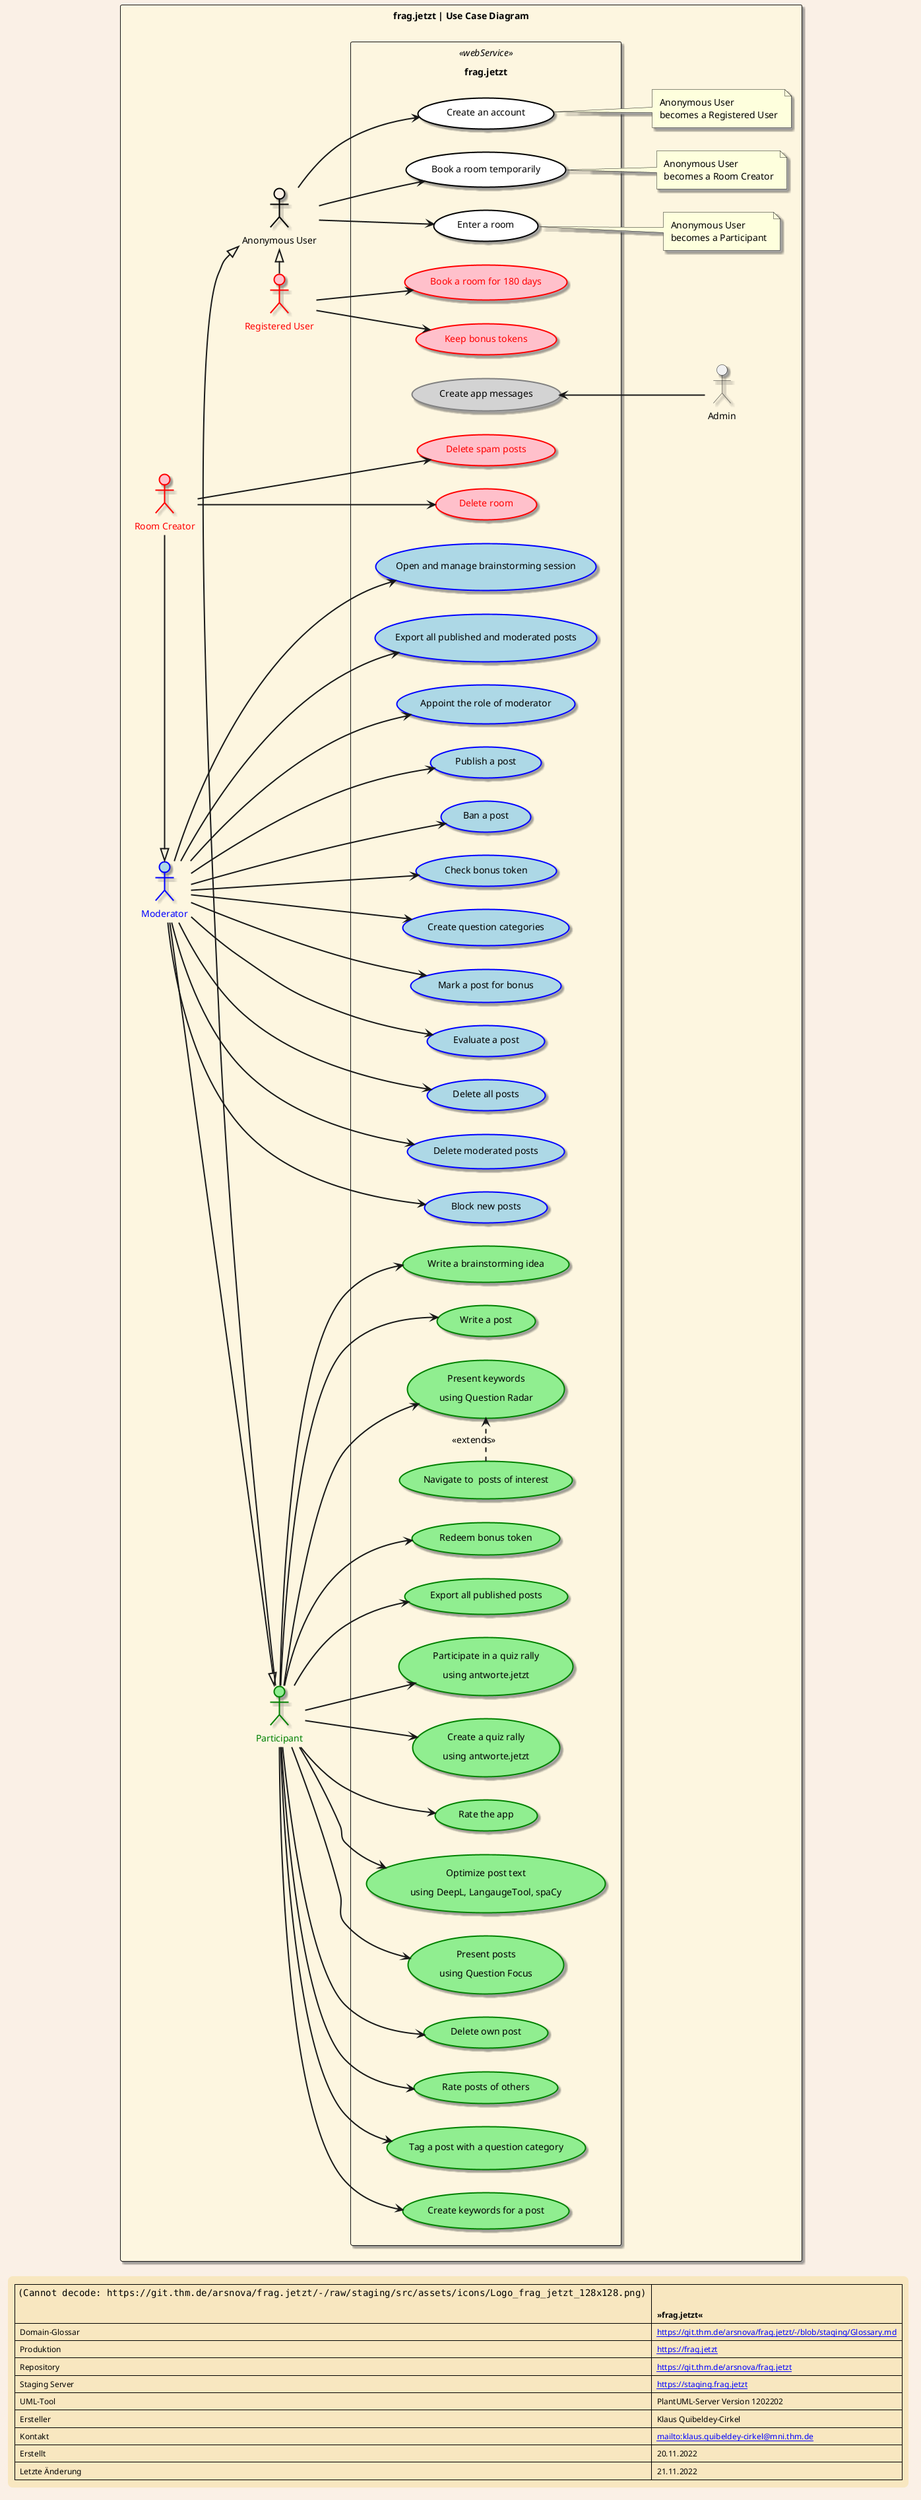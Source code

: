 @startuml
scale 1.0

skinparam backgroundColor Linen
skinparam LegendBackgroundColor Strategy
skinparam LegendBorderThickness 0
skinparam LegendFontSize 12
skinparam Padding 5
skinparam defaultFontSize 14
skinparam ArrowThickness 2
skinparam shadowing true

skinparam rectangle {
    BackgroundColor #fdf6e0
}

skinparam usecase {
    BackgroundColor LightGreen
    BorderColor Green
    BackgroundColor<<USP>> Pink
    BorderColor<<USP>> HotPink
    BorderThickness 2
    ArrowThickness 2
}

rectangle "frag.jetzt | Use Case Diagram" {

left to right direction

actor "Anonymous User" as AU #linen;line:black;line.bold;text:black
actor "Participant" as P #lightgreen;line:green;line.bold;text:green
actor "Moderator" as M #lightblue;line:blue;line.bold;text:blue
actor "Room Creator" as RC #pink;line:red;line.bold;text:red
actor "Registered User" as RU #pink;line:red;line.bold;text:red
actor "Admin" as A

P -|> AU
RU -|> AU
M --|> P
RC -left-|> M

rectangle "frag.jetzt" <<webService>> {

together {
usecase "Enter a room" as UC1 #white;line:black;line.bold;text:black
usecase "Book a room temporarily" as UC2 #white;line:black;line.bold;text:black
usecase "Create an account" as UC3 #white;line:black;line.bold;text:black
}

together {
usecase "Write a post" as UC4
usecase "Write a brainstorming idea" as UC5
usecase "Create keywords for a post" as UC6
usecase "Tag a post with a question category" as UC7
usecase "Rate posts of others" as UC8
usecase "Delete own post" as UC9
usecase UC10 as "Present posts
using Question Focus"
usecase UC11 as "Present keywords
using Question Radar"
usecase "Navigate to  posts of interest" as UC12
usecase UC13 as "Optimize post text
using DeepL, LangaugeTool, spaCy"
usecase "Rate the app" as UC14
usecase UC15 as "Create a quiz rally
using antworte.jetzt"
usecase UC16 as "Participate in a quiz rally
using antworte.jetzt"
usecase "Export all published posts" as UC17
usecase "Redeem bonus token" as UC18
}

usecase "Create app messages" as UC19 #lightgray;line:gray;line.bold;text:black

usecase "Delete spam posts" as UC32 #pink;line:red;line.bold;text:red
usecase "Delete room" as UC33 #pink;line:red;line.bold;text:red
usecase "Book a room for 180 days" as UC34 #pink;line:red;line.bold;text:red
usecase "Keep bonus tokens" as UC35 #pink;line:red;line.bold;text:red

together {
usecase "Block new posts" as UC26 #lightblue;line:blue;line.bold
usecase "Delete moderated posts" as UC27 #lightblue;line:blue;line.bold
usecase "Delete all posts" as UC28 #lightblue;line:blue;line.bold
usecase "Evaluate a post" as UC23 #lightblue;line:blue;line.bold
usecase "Mark a post for bonus" as UC24 #lightblue;line:blue;line.bold
usecase "Create question categories" as UC20 #lightblue;line:blue;line.bold
usecase "Check bonus token" as UC25 #lightblue;line:blue;line.bold
usecase "Ban a post" as UC21 #lightblue;line:blue;line.bold
usecase "Publish a post" as UC22 #lightblue;line:blue;line.bold
usecase "Appoint the role of moderator" as UC29 #lightblue;line:blue;line.bold
usecase "Export all published and moderated posts" as UC30 #lightblue;line:blue;line.bold
usecase "Open and manage brainstorming session" as UC31 #lightblue;line:blue;line.bold
}

}

AU --> UC1
note right of (UC1)
  Anonymous User
  becomes a Participant
end note
AU --> UC2
note right of (UC2)
  Anonymous User
  becomes a Room Creator
end note
AU --> UC3
note right of (UC3)
  Anonymous User
  becomes a Registered User
end note

P --> UC4
P --> UC5
P --> UC6
P --> UC7
P --> UC8
P --> UC9
P --> UC10
P --> UC11
P --> UC13
P --> UC14
P --> UC15
P --> UC16
P --> UC17
P --> UC18

M --> UC20
M --> UC21
M --> UC22
M --> UC23
M --> UC24
M --> UC25
M --> UC26
M --> UC27
M --> UC28
M --> UC29
M --> UC30
M --> UC31

RU --> UC34
RU --> UC35

RC ---> UC32
RC ---> UC33

UC19 <-- A

(UC12) .> (UC11) : <<extends>>

}

legend left
  |<img:https://git.thm.de/arsnova/frag.jetzt/-/raw/staging/src/assets/icons/Logo_frag_jetzt_128x128.png> |= \n\n »frag.jetzt« |
  | Domain-Glossar | [[https://git.thm.de/arsnova/frag.jetzt/-/blob/staging/Glossary.md]] |
  | Produktion | [[https://frag.jetzt]] |
  | Repository | [[https://git.thm.de/arsnova/frag.jetzt]] |
  | Staging Server | [[https://staging.frag.jetzt]] |
  | UML-Tool| PlantUML-Server Version 1202202|
  | Ersteller| Klaus Quibeldey-Cirkel|
  | Kontakt| [[mailto:klaus.quibeldey-cirkel@mni.thm.de]] |
  | Erstellt| 20.11.2022 |
  | Letzte Änderung| 21.11.2022 |
end legend
@enduml
